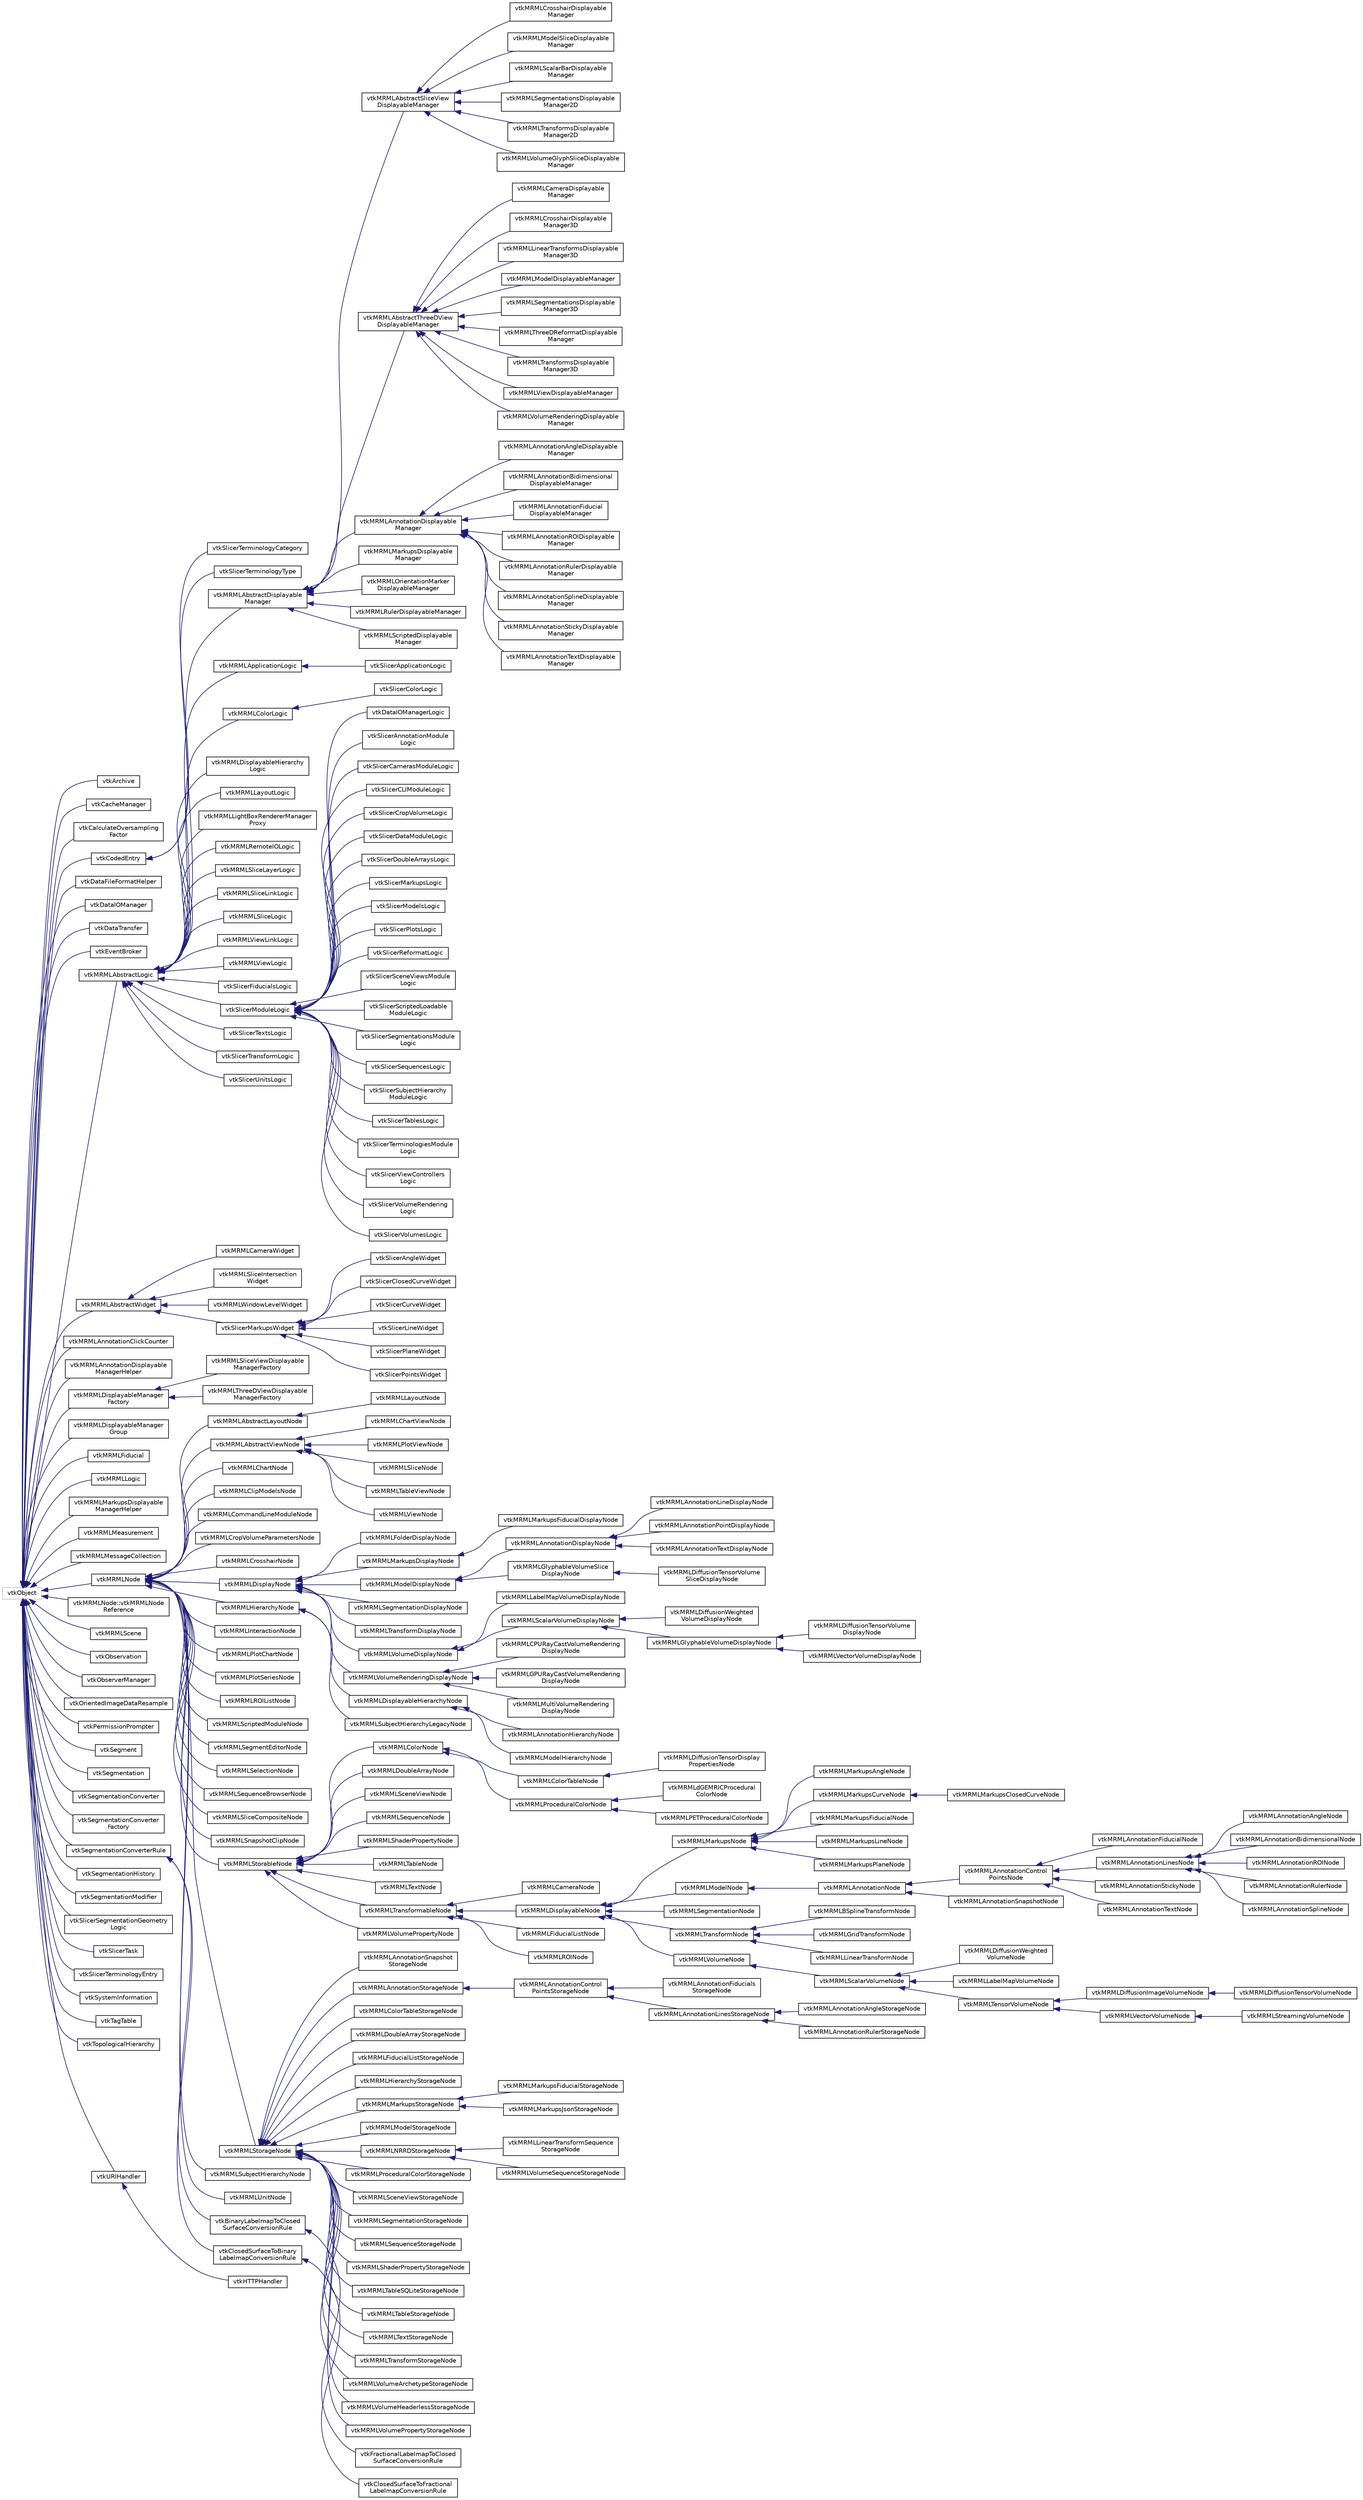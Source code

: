 digraph "Graphical Class Hierarchy"
{
  bgcolor="transparent";
  edge [fontname="Helvetica",fontsize="10",labelfontname="Helvetica",labelfontsize="10"];
  node [fontname="Helvetica",fontsize="10",shape=record];
  rankdir="LR";
  Node60 [label="vtkObject",height=0.2,width=0.4,color="grey75"];
  Node60 -> Node0 [dir="back",color="midnightblue",fontsize="10",style="solid",fontname="Helvetica"];
  Node0 [label="vtkArchive",height=0.2,width=0.4,color="black",URL="$classvtkArchive.html",tooltip="Simple class for manipulating archive files. "];
  Node60 -> Node62 [dir="back",color="midnightblue",fontsize="10",style="solid",fontname="Helvetica"];
  Node62 [label="vtkCacheManager",height=0.2,width=0.4,color="black",URL="$classvtkCacheManager.html"];
  Node60 -> Node63 [dir="back",color="midnightblue",fontsize="10",style="solid",fontname="Helvetica"];
  Node63 [label="vtkCalculateOversampling\lFactor",height=0.2,width=0.4,color="black",URL="$classvtkCalculateOversamplingFactor.html",tooltip="Calculate oversampling factor based on model properties using fuzzy logics. "];
  Node60 -> Node64 [dir="back",color="midnightblue",fontsize="10",style="solid",fontname="Helvetica"];
  Node64 [label="vtkCodedEntry",height=0.2,width=0.4,color="black",URL="$classvtkCodedEntry.html",tooltip="Simple class for storing standard coded entries (coding scheme, value, meaning triplets) ..."];
  Node64 -> Node65 [dir="back",color="midnightblue",fontsize="10",style="solid",fontname="Helvetica"];
  Node65 [label="vtkSlicerTerminologyCategory",height=0.2,width=0.4,color="black",URL="$classvtkSlicerTerminologyCategory.html",tooltip="Terminology property category object. "];
  Node64 -> Node66 [dir="back",color="midnightblue",fontsize="10",style="solid",fontname="Helvetica"];
  Node66 [label="vtkSlicerTerminologyType",height=0.2,width=0.4,color="black",URL="$classvtkSlicerTerminologyType.html",tooltip="Terminology property type object. "];
  Node60 -> Node67 [dir="back",color="midnightblue",fontsize="10",style="solid",fontname="Helvetica"];
  Node67 [label="vtkDataFileFormatHelper",height=0.2,width=0.4,color="black",URL="$classvtkDataFileFormatHelper.html"];
  Node60 -> Node68 [dir="back",color="midnightblue",fontsize="10",style="solid",fontname="Helvetica"];
  Node68 [label="vtkDataIOManager",height=0.2,width=0.4,color="black",URL="$classvtkDataIOManager.html"];
  Node60 -> Node69 [dir="back",color="midnightblue",fontsize="10",style="solid",fontname="Helvetica"];
  Node69 [label="vtkDataTransfer",height=0.2,width=0.4,color="black",URL="$classvtkDataTransfer.html"];
  Node60 -> Node70 [dir="back",color="midnightblue",fontsize="10",style="solid",fontname="Helvetica"];
  Node70 [label="vtkEventBroker",height=0.2,width=0.4,color="black",URL="$classvtkEventBroker.html",tooltip="Class that manages adding and deleting of observers with events. "];
  Node60 -> Node71 [dir="back",color="midnightblue",fontsize="10",style="solid",fontname="Helvetica"];
  Node71 [label="vtkMRMLAbstractLogic",height=0.2,width=0.4,color="black",URL="$classvtkMRMLAbstractLogic.html",tooltip="Superclass for MRML logic classes. "];
  Node71 -> Node72 [dir="back",color="midnightblue",fontsize="10",style="solid",fontname="Helvetica"];
  Node72 [label="vtkMRMLAbstractDisplayable\lManager",height=0.2,width=0.4,color="black",URL="$classvtkMRMLAbstractDisplayableManager.html",tooltip="Superclass for displayable manager classes. "];
  Node72 -> Node73 [dir="back",color="midnightblue",fontsize="10",style="solid",fontname="Helvetica"];
  Node73 [label="vtkMRMLAbstractSliceView\lDisplayableManager",height=0.2,width=0.4,color="black",URL="$classvtkMRMLAbstractSliceViewDisplayableManager.html",tooltip="Superclass for displayable manager classes. "];
  Node73 -> Node74 [dir="back",color="midnightblue",fontsize="10",style="solid",fontname="Helvetica"];
  Node74 [label="vtkMRMLCrosshairDisplayable\lManager",height=0.2,width=0.4,color="black",URL="$classvtkMRMLCrosshairDisplayableManager.html",tooltip="Displayable manager for the crosshair on slice (2D) views. "];
  Node73 -> Node75 [dir="back",color="midnightblue",fontsize="10",style="solid",fontname="Helvetica"];
  Node75 [label="vtkMRMLModelSliceDisplayable\lManager",height=0.2,width=0.4,color="black",URL="$classvtkMRMLModelSliceDisplayableManager.html",tooltip="Displayable manager for slice (2D) views. "];
  Node73 -> Node76 [dir="back",color="midnightblue",fontsize="10",style="solid",fontname="Helvetica"];
  Node76 [label="vtkMRMLScalarBarDisplayable\lManager",height=0.2,width=0.4,color="black",URL="$classvtkMRMLScalarBarDisplayableManager.html",tooltip="Displayable manager for the scalar bars and window/level adjustment. "];
  Node73 -> Node77 [dir="back",color="midnightblue",fontsize="10",style="solid",fontname="Helvetica"];
  Node77 [label="vtkMRMLSegmentationsDisplayable\lManager2D",height=0.2,width=0.4,color="black",URL="$classvtkMRMLSegmentationsDisplayableManager2D.html",tooltip="Displayable manager for showing segmentations in slice (2D) views. "];
  Node73 -> Node78 [dir="back",color="midnightblue",fontsize="10",style="solid",fontname="Helvetica"];
  Node78 [label="vtkMRMLTransformsDisplayable\lManager2D",height=0.2,width=0.4,color="black",URL="$classvtkMRMLTransformsDisplayableManager2D.html",tooltip="Displayable manager for showing transforms in slice (2D) views. "];
  Node73 -> Node79 [dir="back",color="midnightblue",fontsize="10",style="solid",fontname="Helvetica"];
  Node79 [label="vtkMRMLVolumeGlyphSliceDisplayable\lManager",height=0.2,width=0.4,color="black",URL="$classvtkMRMLVolumeGlyphSliceDisplayableManager.html",tooltip="Displayable manager for slice (2D) views. "];
  Node72 -> Node80 [dir="back",color="midnightblue",fontsize="10",style="solid",fontname="Helvetica"];
  Node80 [label="vtkMRMLAbstractThreeDView\lDisplayableManager",height=0.2,width=0.4,color="black",URL="$classvtkMRMLAbstractThreeDViewDisplayableManager.html",tooltip="Superclass for displayable manager classes. "];
  Node80 -> Node81 [dir="back",color="midnightblue",fontsize="10",style="solid",fontname="Helvetica"];
  Node81 [label="vtkMRMLCameraDisplayable\lManager",height=0.2,width=0.4,color="black",URL="$classvtkMRMLCameraDisplayableManager.html"];
  Node80 -> Node82 [dir="back",color="midnightblue",fontsize="10",style="solid",fontname="Helvetica"];
  Node82 [label="vtkMRMLCrosshairDisplayable\lManager3D",height=0.2,width=0.4,color="black",URL="$classvtkMRMLCrosshairDisplayableManager3D.html",tooltip="Displayable manager for the crosshair on 3D views. "];
  Node80 -> Node83 [dir="back",color="midnightblue",fontsize="10",style="solid",fontname="Helvetica"];
  Node83 [label="vtkMRMLLinearTransformsDisplayable\lManager3D",height=0.2,width=0.4,color="black",URL="$classvtkMRMLLinearTransformsDisplayableManager3D.html",tooltip="Display transforms in 3D views. "];
  Node80 -> Node84 [dir="back",color="midnightblue",fontsize="10",style="solid",fontname="Helvetica"];
  Node84 [label="vtkMRMLModelDisplayableManager",height=0.2,width=0.4,color="black",URL="$classvtkMRMLModelDisplayableManager.html",tooltip="Manage display nodes with polydata in 3D views. "];
  Node80 -> Node85 [dir="back",color="midnightblue",fontsize="10",style="solid",fontname="Helvetica"];
  Node85 [label="vtkMRMLSegmentationsDisplayable\lManager3D",height=0.2,width=0.4,color="black",URL="$classvtkMRMLSegmentationsDisplayableManager3D.html",tooltip="Display segmentations in 3D views. "];
  Node80 -> Node86 [dir="back",color="midnightblue",fontsize="10",style="solid",fontname="Helvetica"];
  Node86 [label="vtkMRMLThreeDReformatDisplayable\lManager",height=0.2,width=0.4,color="black",URL="$classvtkMRMLThreeDReformatDisplayableManager.html",tooltip="Displayable manager for ImplicitPlaneWidget2 in 3D views. "];
  Node80 -> Node87 [dir="back",color="midnightblue",fontsize="10",style="solid",fontname="Helvetica"];
  Node87 [label="vtkMRMLTransformsDisplayable\lManager3D",height=0.2,width=0.4,color="black",URL="$classvtkMRMLTransformsDisplayableManager3D.html",tooltip="Display transforms in 3D views. "];
  Node80 -> Node88 [dir="back",color="midnightblue",fontsize="10",style="solid",fontname="Helvetica"];
  Node88 [label="vtkMRMLViewDisplayableManager",height=0.2,width=0.4,color="black",URL="$classvtkMRMLViewDisplayableManager.html",tooltip="Displayable manager that configures a vtkRenderer from a vtkMRMLViewNode and its associated active vt..."];
  Node80 -> Node89 [dir="back",color="midnightblue",fontsize="10",style="solid",fontname="Helvetica"];
  Node89 [label="vtkMRMLVolumeRenderingDisplayable\lManager",height=0.2,width=0.4,color="black",URL="$classvtkMRMLVolumeRenderingDisplayableManager.html"];
  Node72 -> Node90 [dir="back",color="midnightblue",fontsize="10",style="solid",fontname="Helvetica"];
  Node90 [label="vtkMRMLAnnotationDisplayable\lManager",height=0.2,width=0.4,color="black",URL="$classvtkMRMLAnnotationDisplayableManager.html"];
  Node90 -> Node91 [dir="back",color="midnightblue",fontsize="10",style="solid",fontname="Helvetica"];
  Node91 [label="vtkMRMLAnnotationAngleDisplayable\lManager",height=0.2,width=0.4,color="black",URL="$classvtkMRMLAnnotationAngleDisplayableManager.html"];
  Node90 -> Node92 [dir="back",color="midnightblue",fontsize="10",style="solid",fontname="Helvetica"];
  Node92 [label="vtkMRMLAnnotationBidimensional\lDisplayableManager",height=0.2,width=0.4,color="black",URL="$classvtkMRMLAnnotationBidimensionalDisplayableManager.html"];
  Node90 -> Node93 [dir="back",color="midnightblue",fontsize="10",style="solid",fontname="Helvetica"];
  Node93 [label="vtkMRMLAnnotationFiducial\lDisplayableManager",height=0.2,width=0.4,color="black",URL="$classvtkMRMLAnnotationFiducialDisplayableManager.html"];
  Node90 -> Node94 [dir="back",color="midnightblue",fontsize="10",style="solid",fontname="Helvetica"];
  Node94 [label="vtkMRMLAnnotationROIDisplayable\lManager",height=0.2,width=0.4,color="black",URL="$classvtkMRMLAnnotationROIDisplayableManager.html"];
  Node90 -> Node95 [dir="back",color="midnightblue",fontsize="10",style="solid",fontname="Helvetica"];
  Node95 [label="vtkMRMLAnnotationRulerDisplayable\lManager",height=0.2,width=0.4,color="black",URL="$classvtkMRMLAnnotationRulerDisplayableManager.html"];
  Node90 -> Node96 [dir="back",color="midnightblue",fontsize="10",style="solid",fontname="Helvetica"];
  Node96 [label="vtkMRMLAnnotationSplineDisplayable\lManager",height=0.2,width=0.4,color="black",URL="$classvtkMRMLAnnotationSplineDisplayableManager.html"];
  Node90 -> Node97 [dir="back",color="midnightblue",fontsize="10",style="solid",fontname="Helvetica"];
  Node97 [label="vtkMRMLAnnotationStickyDisplayable\lManager",height=0.2,width=0.4,color="black",URL="$classvtkMRMLAnnotationStickyDisplayableManager.html"];
  Node90 -> Node98 [dir="back",color="midnightblue",fontsize="10",style="solid",fontname="Helvetica"];
  Node98 [label="vtkMRMLAnnotationTextDisplayable\lManager",height=0.2,width=0.4,color="black",URL="$classvtkMRMLAnnotationTextDisplayableManager.html"];
  Node72 -> Node99 [dir="back",color="midnightblue",fontsize="10",style="solid",fontname="Helvetica"];
  Node99 [label="vtkMRMLMarkupsDisplayable\lManager",height=0.2,width=0.4,color="black",URL="$classvtkMRMLMarkupsDisplayableManager.html"];
  Node72 -> Node100 [dir="back",color="midnightblue",fontsize="10",style="solid",fontname="Helvetica"];
  Node100 [label="vtkMRMLOrientationMarker\lDisplayableManager",height=0.2,width=0.4,color="black",URL="$classvtkMRMLOrientationMarkerDisplayableManager.html",tooltip="Displayable manager that displays orienatation marker in a slice or 3D view. "];
  Node72 -> Node101 [dir="back",color="midnightblue",fontsize="10",style="solid",fontname="Helvetica"];
  Node101 [label="vtkMRMLRulerDisplayableManager",height=0.2,width=0.4,color="black",URL="$classvtkMRMLRulerDisplayableManager.html",tooltip="Displayable manager that displays orienatation marker in a slice or 3D view. "];
  Node72 -> Node102 [dir="back",color="midnightblue",fontsize="10",style="solid",fontname="Helvetica"];
  Node102 [label="vtkMRMLScriptedDisplayable\lManager",height=0.2,width=0.4,color="black",URL="$classvtkMRMLScriptedDisplayableManager.html"];
  Node71 -> Node103 [dir="back",color="midnightblue",fontsize="10",style="solid",fontname="Helvetica"];
  Node103 [label="vtkMRMLApplicationLogic",height=0.2,width=0.4,color="black",URL="$classvtkMRMLApplicationLogic.html"];
  Node103 -> Node104 [dir="back",color="midnightblue",fontsize="10",style="solid",fontname="Helvetica"];
  Node104 [label="vtkSlicerApplicationLogic",height=0.2,width=0.4,color="black",URL="$classvtkSlicerApplicationLogic.html"];
  Node71 -> Node105 [dir="back",color="midnightblue",fontsize="10",style="solid",fontname="Helvetica"];
  Node105 [label="vtkMRMLColorLogic",height=0.2,width=0.4,color="black",URL="$classvtkMRMLColorLogic.html",tooltip="MRML logic class for color manipulation. "];
  Node105 -> Node106 [dir="back",color="midnightblue",fontsize="10",style="solid",fontname="Helvetica"];
  Node106 [label="vtkSlicerColorLogic",height=0.2,width=0.4,color="black",URL="$classvtkSlicerColorLogic.html"];
  Node71 -> Node107 [dir="back",color="midnightblue",fontsize="10",style="solid",fontname="Helvetica"];
  Node107 [label="vtkMRMLDisplayableHierarchy\lLogic",height=0.2,width=0.4,color="black",URL="$classvtkMRMLDisplayableHierarchyLogic.html",tooltip="Slicer logic class for hierarchy manipulation. "];
  Node71 -> Node108 [dir="back",color="midnightblue",fontsize="10",style="solid",fontname="Helvetica"];
  Node108 [label="vtkMRMLLayoutLogic",height=0.2,width=0.4,color="black",URL="$classvtkMRMLLayoutLogic.html",tooltip="MRML logic class for layout manipulation. "];
  Node71 -> Node109 [dir="back",color="midnightblue",fontsize="10",style="solid",fontname="Helvetica"];
  Node109 [label="vtkMRMLLightBoxRendererManager\lProxy",height=0.2,width=0.4,color="black",URL="$classvtkMRMLLightBoxRendererManagerProxy.html",tooltip="Proxy class to provide mechanisms for a displayable manager to communicate with 3rd party renderer ma..."];
  Node71 -> Node110 [dir="back",color="midnightblue",fontsize="10",style="solid",fontname="Helvetica"];
  Node110 [label="vtkMRMLRemoteIOLogic",height=0.2,width=0.4,color="black",URL="$classvtkMRMLRemoteIOLogic.html"];
  Node71 -> Node111 [dir="back",color="midnightblue",fontsize="10",style="solid",fontname="Helvetica"];
  Node111 [label="vtkMRMLSliceLayerLogic",height=0.2,width=0.4,color="black",URL="$classvtkMRMLSliceLayerLogic.html"];
  Node71 -> Node112 [dir="back",color="midnightblue",fontsize="10",style="solid",fontname="Helvetica"];
  Node112 [label="vtkMRMLSliceLinkLogic",height=0.2,width=0.4,color="black",URL="$classvtkMRMLSliceLinkLogic.html"];
  Node71 -> Node113 [dir="back",color="midnightblue",fontsize="10",style="solid",fontname="Helvetica"];
  Node113 [label="vtkMRMLSliceLogic",height=0.2,width=0.4,color="black",URL="$classvtkMRMLSliceLogic.html",tooltip="Slicer logic class for slice manipulation. "];
  Node71 -> Node114 [dir="back",color="midnightblue",fontsize="10",style="solid",fontname="Helvetica"];
  Node114 [label="vtkMRMLViewLinkLogic",height=0.2,width=0.4,color="black",URL="$classvtkMRMLViewLinkLogic.html"];
  Node71 -> Node115 [dir="back",color="midnightblue",fontsize="10",style="solid",fontname="Helvetica"];
  Node115 [label="vtkMRMLViewLogic",height=0.2,width=0.4,color="black",URL="$classvtkMRMLViewLogic.html",tooltip="Slicer logic class for view manipulation. "];
  Node71 -> Node116 [dir="back",color="midnightblue",fontsize="10",style="solid",fontname="Helvetica"];
  Node116 [label="vtkSlicerFiducialsLogic",height=0.2,width=0.4,color="black",URL="$classvtkSlicerFiducialsLogic.html"];
  Node71 -> Node117 [dir="back",color="midnightblue",fontsize="10",style="solid",fontname="Helvetica"];
  Node117 [label="vtkSlicerModuleLogic",height=0.2,width=0.4,color="black",URL="$classvtkSlicerModuleLogic.html"];
  Node117 -> Node118 [dir="back",color="midnightblue",fontsize="10",style="solid",fontname="Helvetica"];
  Node118 [label="vtkDataIOManagerLogic",height=0.2,width=0.4,color="black",URL="$classvtkDataIOManagerLogic.html"];
  Node117 -> Node119 [dir="back",color="midnightblue",fontsize="10",style="solid",fontname="Helvetica"];
  Node119 [label="vtkSlicerAnnotationModule\lLogic",height=0.2,width=0.4,color="black",URL="$classvtkSlicerAnnotationModuleLogic.html"];
  Node117 -> Node120 [dir="back",color="midnightblue",fontsize="10",style="solid",fontname="Helvetica"];
  Node120 [label="vtkSlicerCamerasModuleLogic",height=0.2,width=0.4,color="black",URL="$classvtkSlicerCamerasModuleLogic.html"];
  Node117 -> Node121 [dir="back",color="midnightblue",fontsize="10",style="solid",fontname="Helvetica"];
  Node121 [label="vtkSlicerCLIModuleLogic",height=0.2,width=0.4,color="black",URL="$classvtkSlicerCLIModuleLogic.html",tooltip="Logic for running CLI. "];
  Node117 -> Node122 [dir="back",color="midnightblue",fontsize="10",style="solid",fontname="Helvetica"];
  Node122 [label="vtkSlicerCropVolumeLogic",height=0.2,width=0.4,color="black",URL="$classvtkSlicerCropVolumeLogic.html",tooltip="Crop a volume to the specified region of interest. "];
  Node117 -> Node123 [dir="back",color="midnightblue",fontsize="10",style="solid",fontname="Helvetica"];
  Node123 [label="vtkSlicerDataModuleLogic",height=0.2,width=0.4,color="black",URL="$classvtkSlicerDataModuleLogic.html"];
  Node117 -> Node124 [dir="back",color="midnightblue",fontsize="10",style="solid",fontname="Helvetica"];
  Node124 [label="vtkSlicerDoubleArraysLogic",height=0.2,width=0.4,color="black",URL="$classvtkSlicerDoubleArraysLogic.html",tooltip="Slicer logic class for double array manipulation This class manages the logic associated with reading..."];
  Node117 -> Node125 [dir="back",color="midnightblue",fontsize="10",style="solid",fontname="Helvetica"];
  Node125 [label="vtkSlicerMarkupsLogic",height=0.2,width=0.4,color="black",URL="$classvtkSlicerMarkupsLogic.html"];
  Node117 -> Node126 [dir="back",color="midnightblue",fontsize="10",style="solid",fontname="Helvetica"];
  Node126 [label="vtkSlicerModelsLogic",height=0.2,width=0.4,color="black",URL="$classvtkSlicerModelsLogic.html"];
  Node117 -> Node127 [dir="back",color="midnightblue",fontsize="10",style="solid",fontname="Helvetica"];
  Node127 [label="vtkSlicerPlotsLogic",height=0.2,width=0.4,color="black",URL="$classvtkSlicerPlotsLogic.html",tooltip="Slicer logic class for double array manipulation This class manages the logic associated with reading..."];
  Node117 -> Node128 [dir="back",color="midnightblue",fontsize="10",style="solid",fontname="Helvetica"];
  Node128 [label="vtkSlicerReformatLogic",height=0.2,width=0.4,color="black",URL="$classvtkSlicerReformatLogic.html"];
  Node117 -> Node129 [dir="back",color="midnightblue",fontsize="10",style="solid",fontname="Helvetica"];
  Node129 [label="vtkSlicerSceneViewsModule\lLogic",height=0.2,width=0.4,color="black",URL="$classvtkSlicerSceneViewsModuleLogic.html"];
  Node117 -> Node130 [dir="back",color="midnightblue",fontsize="10",style="solid",fontname="Helvetica"];
  Node130 [label="vtkSlicerScriptedLoadable\lModuleLogic",height=0.2,width=0.4,color="black",URL="$classvtkSlicerScriptedLoadableModuleLogic.html"];
  Node117 -> Node131 [dir="back",color="midnightblue",fontsize="10",style="solid",fontname="Helvetica"];
  Node131 [label="vtkSlicerSegmentationsModule\lLogic",height=0.2,width=0.4,color="black",URL="$classvtkSlicerSegmentationsModuleLogic.html"];
  Node117 -> Node132 [dir="back",color="midnightblue",fontsize="10",style="solid",fontname="Helvetica"];
  Node132 [label="vtkSlicerSequencesLogic",height=0.2,width=0.4,color="black",URL="$classvtkSlicerSequencesLogic.html"];
  Node117 -> Node133 [dir="back",color="midnightblue",fontsize="10",style="solid",fontname="Helvetica"];
  Node133 [label="vtkSlicerSubjectHierarchy\lModuleLogic",height=0.2,width=0.4,color="black",URL="$classvtkSlicerSubjectHierarchyModuleLogic.html"];
  Node117 -> Node134 [dir="back",color="midnightblue",fontsize="10",style="solid",fontname="Helvetica"];
  Node134 [label="vtkSlicerTablesLogic",height=0.2,width=0.4,color="black",URL="$classvtkSlicerTablesLogic.html",tooltip="Slicer logic class for double array manipulation This class manages the logic associated with reading..."];
  Node117 -> Node135 [dir="back",color="midnightblue",fontsize="10",style="solid",fontname="Helvetica"];
  Node135 [label="vtkSlicerTerminologiesModule\lLogic",height=0.2,width=0.4,color="black",URL="$classvtkSlicerTerminologiesModuleLogic.html"];
  Node117 -> Node136 [dir="back",color="midnightblue",fontsize="10",style="solid",fontname="Helvetica"];
  Node136 [label="vtkSlicerViewControllers\lLogic",height=0.2,width=0.4,color="black",URL="$classvtkSlicerViewControllersLogic.html"];
  Node117 -> Node137 [dir="back",color="midnightblue",fontsize="10",style="solid",fontname="Helvetica"];
  Node137 [label="vtkSlicerVolumeRendering\lLogic",height=0.2,width=0.4,color="black",URL="$classvtkSlicerVolumeRenderingLogic.html"];
  Node117 -> Node138 [dir="back",color="midnightblue",fontsize="10",style="solid",fontname="Helvetica"];
  Node138 [label="vtkSlicerVolumesLogic",height=0.2,width=0.4,color="black",URL="$classvtkSlicerVolumesLogic.html"];
  Node71 -> Node139 [dir="back",color="midnightblue",fontsize="10",style="solid",fontname="Helvetica"];
  Node139 [label="vtkSlicerTextsLogic",height=0.2,width=0.4,color="black",URL="$classvtkSlicerTextsLogic.html"];
  Node71 -> Node140 [dir="back",color="midnightblue",fontsize="10",style="solid",fontname="Helvetica"];
  Node140 [label="vtkSlicerTransformLogic",height=0.2,width=0.4,color="black",URL="$classvtkSlicerTransformLogic.html"];
  Node71 -> Node141 [dir="back",color="midnightblue",fontsize="10",style="solid",fontname="Helvetica"];
  Node141 [label="vtkSlicerUnitsLogic",height=0.2,width=0.4,color="black",URL="$classvtkSlicerUnitsLogic.html",tooltip="Slicer logic for unit manipulation. "];
  Node60 -> Node142 [dir="back",color="midnightblue",fontsize="10",style="solid",fontname="Helvetica"];
  Node142 [label="vtkMRMLAbstractWidget",height=0.2,width=0.4,color="black",URL="$classvtkMRMLAbstractWidget.html",tooltip="Process interaction events to update state of MRML widget nodes. "];
  Node142 -> Node143 [dir="back",color="midnightblue",fontsize="10",style="solid",fontname="Helvetica"];
  Node143 [label="vtkMRMLCameraWidget",height=0.2,width=0.4,color="black",URL="$classvtkMRMLCameraWidget.html",tooltip="Process camera manipulation events. "];
  Node142 -> Node144 [dir="back",color="midnightblue",fontsize="10",style="solid",fontname="Helvetica"];
  Node144 [label="vtkMRMLSliceIntersection\lWidget",height=0.2,width=0.4,color="black",URL="$classvtkMRMLSliceIntersectionWidget.html",tooltip="Show slice intersection lines. "];
  Node142 -> Node145 [dir="back",color="midnightblue",fontsize="10",style="solid",fontname="Helvetica"];
  Node145 [label="vtkMRMLWindowLevelWidget",height=0.2,width=0.4,color="black",URL="$classvtkMRMLWindowLevelWidget.html",tooltip="Show slice intersection lines. "];
  Node142 -> Node146 [dir="back",color="midnightblue",fontsize="10",style="solid",fontname="Helvetica"];
  Node146 [label="vtkSlicerMarkupsWidget",height=0.2,width=0.4,color="black",URL="$classvtkSlicerMarkupsWidget.html",tooltip="Process interaction events to update state of markup widget nodes. "];
  Node146 -> Node147 [dir="back",color="midnightblue",fontsize="10",style="solid",fontname="Helvetica"];
  Node147 [label="vtkSlicerAngleWidget",height=0.2,width=0.4,color="black",URL="$classvtkSlicerAngleWidget.html",tooltip="create an angle with a set of 3 points "];
  Node146 -> Node148 [dir="back",color="midnightblue",fontsize="10",style="solid",fontname="Helvetica"];
  Node148 [label="vtkSlicerClosedCurveWidget",height=0.2,width=0.4,color="black",URL="$classvtkSlicerClosedCurveWidget.html",tooltip="create a curve with a set of N points "];
  Node146 -> Node149 [dir="back",color="midnightblue",fontsize="10",style="solid",fontname="Helvetica"];
  Node149 [label="vtkSlicerCurveWidget",height=0.2,width=0.4,color="black",URL="$classvtkSlicerCurveWidget.html",tooltip="create a curve with a set of N points "];
  Node146 -> Node150 [dir="back",color="midnightblue",fontsize="10",style="solid",fontname="Helvetica"];
  Node150 [label="vtkSlicerLineWidget",height=0.2,width=0.4,color="black",URL="$classvtkSlicerLineWidget.html",tooltip="create a line with a set of 2 points "];
  Node146 -> Node151 [dir="back",color="midnightblue",fontsize="10",style="solid",fontname="Helvetica"];
  Node151 [label="vtkSlicerPlaneWidget",height=0.2,width=0.4,color="black",URL="$classvtkSlicerPlaneWidget.html",tooltip="create a plane with a set of 3 points "];
  Node146 -> Node152 [dir="back",color="midnightblue",fontsize="10",style="solid",fontname="Helvetica"];
  Node152 [label="vtkSlicerPointsWidget",height=0.2,width=0.4,color="black",URL="$classvtkSlicerPointsWidget.html",tooltip="Widget to display a set of interactive points. "];
  Node60 -> Node153 [dir="back",color="midnightblue",fontsize="10",style="solid",fontname="Helvetica"];
  Node153 [label="vtkMRMLAnnotationClickCounter",height=0.2,width=0.4,color="black",URL="$classvtkMRMLAnnotationClickCounter.html"];
  Node60 -> Node154 [dir="back",color="midnightblue",fontsize="10",style="solid",fontname="Helvetica"];
  Node154 [label="vtkMRMLAnnotationDisplayable\lManagerHelper",height=0.2,width=0.4,color="black",URL="$classvtkMRMLAnnotationDisplayableManagerHelper.html"];
  Node60 -> Node155 [dir="back",color="midnightblue",fontsize="10",style="solid",fontname="Helvetica"];
  Node155 [label="vtkMRMLDisplayableManager\lFactory",height=0.2,width=0.4,color="black",URL="$classvtkMRMLDisplayableManagerFactory.html",tooltip="Factory where displayable manager classes are registered. "];
  Node155 -> Node156 [dir="back",color="midnightblue",fontsize="10",style="solid",fontname="Helvetica"];
  Node156 [label="vtkMRMLSliceViewDisplayable\lManagerFactory",height=0.2,width=0.4,color="black",URL="$classvtkMRMLSliceViewDisplayableManagerFactory.html",tooltip="Factory where displayable manager are registered. "];
  Node155 -> Node157 [dir="back",color="midnightblue",fontsize="10",style="solid",fontname="Helvetica"];
  Node157 [label="vtkMRMLThreeDViewDisplayable\lManagerFactory",height=0.2,width=0.4,color="black",URL="$classvtkMRMLThreeDViewDisplayableManagerFactory.html",tooltip="Factory where displayable manager classes are registered. "];
  Node60 -> Node158 [dir="back",color="midnightblue",fontsize="10",style="solid",fontname="Helvetica"];
  Node158 [label="vtkMRMLDisplayableManager\lGroup",height=0.2,width=0.4,color="black",URL="$classvtkMRMLDisplayableManagerGroup.html",tooltip="DisplayableManagerGroup is a collection of DisplayableManager. "];
  Node60 -> Node159 [dir="back",color="midnightblue",fontsize="10",style="solid",fontname="Helvetica"];
  Node159 [label="vtkMRMLFiducial",height=0.2,width=0.4,color="black",URL="$classvtkMRMLFiducial.html",tooltip="MRML object to represent a 3D point. "];
  Node60 -> Node160 [dir="back",color="midnightblue",fontsize="10",style="solid",fontname="Helvetica"];
  Node160 [label="vtkMRMLLogic",height=0.2,width=0.4,color="black",URL="$classvtkMRMLLogic.html",tooltip="Class that manages adding and deleting of observers with events. "];
  Node60 -> Node161 [dir="back",color="midnightblue",fontsize="10",style="solid",fontname="Helvetica"];
  Node161 [label="vtkMRMLMarkupsDisplayable\lManagerHelper",height=0.2,width=0.4,color="black",URL="$classvtkMRMLMarkupsDisplayableManagerHelper.html"];
  Node60 -> Node162 [dir="back",color="midnightblue",fontsize="10",style="solid",fontname="Helvetica"];
  Node162 [label="vtkMRMLMeasurement",height=0.2,width=0.4,color="black",URL="$classvtkMRMLMeasurement.html",tooltip="Class for storing well-defined measurement results, using coded entries. "];
  Node60 -> Node163 [dir="back",color="midnightblue",fontsize="10",style="solid",fontname="Helvetica"];
  Node163 [label="vtkMRMLMessageCollection",height=0.2,width=0.4,color="black",URL="$classvtkMRMLMessageCollection.html"];
  Node60 -> Node164 [dir="back",color="midnightblue",fontsize="10",style="solid",fontname="Helvetica"];
  Node164 [label="vtkMRMLNode",height=0.2,width=0.4,color="black",URL="$classvtkMRMLNode.html",tooltip="Abstract Superclass for all specific types of MRML nodes. "];
  Node164 -> Node165 [dir="back",color="midnightblue",fontsize="10",style="solid",fontname="Helvetica"];
  Node165 [label="vtkMRMLAbstractLayoutNode",height=0.2,width=0.4,color="black",URL="$classvtkMRMLAbstractLayoutNode.html",tooltip="Node that describes the view layout of the application. "];
  Node165 -> Node166 [dir="back",color="midnightblue",fontsize="10",style="solid",fontname="Helvetica"];
  Node166 [label="vtkMRMLLayoutNode",height=0.2,width=0.4,color="black",URL="$classvtkMRMLLayoutNode.html",tooltip="Node that describes the view layout of the application. "];
  Node164 -> Node167 [dir="back",color="midnightblue",fontsize="10",style="solid",fontname="Helvetica"];
  Node167 [label="vtkMRMLAbstractViewNode",height=0.2,width=0.4,color="black",URL="$classvtkMRMLAbstractViewNode.html",tooltip="Abstract MRML node to represent a view. The class holds the properties common to any view type (3D..."];
  Node167 -> Node168 [dir="back",color="midnightblue",fontsize="10",style="solid",fontname="Helvetica"];
  Node168 [label="vtkMRMLChartViewNode",height=0.2,width=0.4,color="black",URL="$classvtkMRMLChartViewNode.html",tooltip="MRML node to represent chart view parameters. "];
  Node167 -> Node169 [dir="back",color="midnightblue",fontsize="10",style="solid",fontname="Helvetica"];
  Node169 [label="vtkMRMLPlotViewNode",height=0.2,width=0.4,color="black",URL="$classvtkMRMLPlotViewNode.html",tooltip="MRML node to represent Plot view parameters. "];
  Node167 -> Node170 [dir="back",color="midnightblue",fontsize="10",style="solid",fontname="Helvetica"];
  Node170 [label="vtkMRMLSliceNode",height=0.2,width=0.4,color="black",URL="$classvtkMRMLSliceNode.html",tooltip="MRML node for storing a slice through RAS space. "];
  Node167 -> Node171 [dir="back",color="midnightblue",fontsize="10",style="solid",fontname="Helvetica"];
  Node171 [label="vtkMRMLTableViewNode",height=0.2,width=0.4,color="black",URL="$classvtkMRMLTableViewNode.html",tooltip="MRML node to represent table view parameters. "];
  Node167 -> Node172 [dir="back",color="midnightblue",fontsize="10",style="solid",fontname="Helvetica"];
  Node172 [label="vtkMRMLViewNode",height=0.2,width=0.4,color="black",URL="$classvtkMRMLViewNode.html",tooltip="MRML node to represent a 3D view. "];
  Node164 -> Node173 [dir="back",color="midnightblue",fontsize="10",style="solid",fontname="Helvetica"];
  Node173 [label="vtkMRMLChartNode",height=0.2,width=0.4,color="black",URL="$classvtkMRMLChartNode.html",tooltip="MRML node for referencing a collection of data to plot. "];
  Node164 -> Node174 [dir="back",color="midnightblue",fontsize="10",style="solid",fontname="Helvetica"];
  Node174 [label="vtkMRMLClipModelsNode",height=0.2,width=0.4,color="black",URL="$classvtkMRMLClipModelsNode.html",tooltip="MRML node to represent three clipping planes. "];
  Node164 -> Node175 [dir="back",color="midnightblue",fontsize="10",style="solid",fontname="Helvetica"];
  Node175 [label="vtkMRMLCommandLineModuleNode",height=0.2,width=0.4,color="black",URL="$classvtkMRMLCommandLineModuleNode.html",tooltip="MRML node for representing the parameters allowing to run a command line interface module (CLI)..."];
  Node164 -> Node176 [dir="back",color="midnightblue",fontsize="10",style="solid",fontname="Helvetica"];
  Node176 [label="vtkMRMLCropVolumeParametersNode",height=0.2,width=0.4,color="black",URL="$classvtkMRMLCropVolumeParametersNode.html"];
  Node164 -> Node177 [dir="back",color="midnightblue",fontsize="10",style="solid",fontname="Helvetica"];
  Node177 [label="vtkMRMLCrosshairNode",height=0.2,width=0.4,color="black",URL="$classvtkMRMLCrosshairNode.html",tooltip="MRML node for storing a crosshair through RAS space. "];
  Node164 -> Node178 [dir="back",color="midnightblue",fontsize="10",style="solid",fontname="Helvetica"];
  Node178 [label="vtkMRMLDisplayNode",height=0.2,width=0.4,color="black",URL="$classvtkMRMLDisplayNode.html",tooltip="Abstract class that contains graphical display properties for displayable nodes. "];
  Node178 -> Node179 [dir="back",color="midnightblue",fontsize="10",style="solid",fontname="Helvetica"];
  Node179 [label="vtkMRMLFolderDisplayNode",height=0.2,width=0.4,color="black",URL="$classvtkMRMLFolderDisplayNode.html",tooltip="MRML node to represent a display property for child nodes of a subject hierarchy folder. "];
  Node178 -> Node180 [dir="back",color="midnightblue",fontsize="10",style="solid",fontname="Helvetica"];
  Node180 [label="vtkMRMLMarkupsDisplayNode",height=0.2,width=0.4,color="black",URL="$classvtkMRMLMarkupsDisplayNode.html"];
  Node180 -> Node181 [dir="back",color="midnightblue",fontsize="10",style="solid",fontname="Helvetica"];
  Node181 [label="vtkMRMLMarkupsFiducialDisplayNode",height=0.2,width=0.4,color="black",URL="$classvtkMRMLMarkupsFiducialDisplayNode.html"];
  Node178 -> Node182 [dir="back",color="midnightblue",fontsize="10",style="solid",fontname="Helvetica"];
  Node182 [label="vtkMRMLModelDisplayNode",height=0.2,width=0.4,color="black",URL="$classvtkMRMLModelDisplayNode.html",tooltip="MRML node to represent a display property of 3D surface model. "];
  Node182 -> Node183 [dir="back",color="midnightblue",fontsize="10",style="solid",fontname="Helvetica"];
  Node183 [label="vtkMRMLAnnotationDisplayNode",height=0.2,width=0.4,color="black",URL="$classvtkMRMLAnnotationDisplayNode.html"];
  Node183 -> Node184 [dir="back",color="midnightblue",fontsize="10",style="solid",fontname="Helvetica"];
  Node184 [label="vtkMRMLAnnotationLineDisplayNode",height=0.2,width=0.4,color="black",URL="$classvtkMRMLAnnotationLineDisplayNode.html"];
  Node183 -> Node185 [dir="back",color="midnightblue",fontsize="10",style="solid",fontname="Helvetica"];
  Node185 [label="vtkMRMLAnnotationPointDisplayNode",height=0.2,width=0.4,color="black",URL="$classvtkMRMLAnnotationPointDisplayNode.html"];
  Node183 -> Node186 [dir="back",color="midnightblue",fontsize="10",style="solid",fontname="Helvetica"];
  Node186 [label="vtkMRMLAnnotationTextDisplayNode",height=0.2,width=0.4,color="black",URL="$classvtkMRMLAnnotationTextDisplayNode.html"];
  Node182 -> Node187 [dir="back",color="midnightblue",fontsize="10",style="solid",fontname="Helvetica"];
  Node187 [label="vtkMRMLGlyphableVolumeSlice\lDisplayNode",height=0.2,width=0.4,color="black",URL="$classvtkMRMLGlyphableVolumeSliceDisplayNode.html",tooltip="MRML node to represent display properties for tractography. "];
  Node187 -> Node188 [dir="back",color="midnightblue",fontsize="10",style="solid",fontname="Helvetica"];
  Node188 [label="vtkMRMLDiffusionTensorVolume\lSliceDisplayNode",height=0.2,width=0.4,color="black",URL="$classvtkMRMLDiffusionTensorVolumeSliceDisplayNode.html",tooltip="MRML node to represent display properties for tractography. "];
  Node178 -> Node189 [dir="back",color="midnightblue",fontsize="10",style="solid",fontname="Helvetica"];
  Node189 [label="vtkMRMLSegmentationDisplayNode",height=0.2,width=0.4,color="black",URL="$classvtkMRMLSegmentationDisplayNode.html",tooltip="MRML node for representing segmentation display attributes. "];
  Node178 -> Node190 [dir="back",color="midnightblue",fontsize="10",style="solid",fontname="Helvetica"];
  Node190 [label="vtkMRMLTransformDisplayNode",height=0.2,width=0.4,color="black",URL="$classvtkMRMLTransformDisplayNode.html",tooltip="MRML node to represent display properties for transforms visualization in the slice and 3D viewers..."];
  Node178 -> Node191 [dir="back",color="midnightblue",fontsize="10",style="solid",fontname="Helvetica"];
  Node191 [label="vtkMRMLVolumeDisplayNode",height=0.2,width=0.4,color="black",URL="$classvtkMRMLVolumeDisplayNode.html",tooltip="MRML node for representing a volume display attributes. "];
  Node191 -> Node192 [dir="back",color="midnightblue",fontsize="10",style="solid",fontname="Helvetica"];
  Node192 [label="vtkMRMLLabelMapVolumeDisplayNode",height=0.2,width=0.4,color="black",URL="$classvtkMRMLLabelMapVolumeDisplayNode.html",tooltip="MRML node for representing a volume display attributes. "];
  Node191 -> Node193 [dir="back",color="midnightblue",fontsize="10",style="solid",fontname="Helvetica"];
  Node193 [label="vtkMRMLScalarVolumeDisplayNode",height=0.2,width=0.4,color="black",URL="$classvtkMRMLScalarVolumeDisplayNode.html",tooltip="MRML node for representing a volume display attributes. "];
  Node193 -> Node194 [dir="back",color="midnightblue",fontsize="10",style="solid",fontname="Helvetica"];
  Node194 [label="vtkMRMLDiffusionWeighted\lVolumeDisplayNode",height=0.2,width=0.4,color="black",URL="$classvtkMRMLDiffusionWeightedVolumeDisplayNode.html",tooltip="MRML node for representing a volume (image stack). "];
  Node193 -> Node195 [dir="back",color="midnightblue",fontsize="10",style="solid",fontname="Helvetica"];
  Node195 [label="vtkMRMLGlyphableVolumeDisplayNode",height=0.2,width=0.4,color="black",URL="$classvtkMRMLGlyphableVolumeDisplayNode.html",tooltip="MRML node for representing a volume display attributes. "];
  Node195 -> Node196 [dir="back",color="midnightblue",fontsize="10",style="solid",fontname="Helvetica"];
  Node196 [label="vtkMRMLDiffusionTensorVolume\lDisplayNode",height=0.2,width=0.4,color="black",URL="$classvtkMRMLDiffusionTensorVolumeDisplayNode.html",tooltip="MRML node for representing a volume (image stack). "];
  Node195 -> Node197 [dir="back",color="midnightblue",fontsize="10",style="solid",fontname="Helvetica"];
  Node197 [label="vtkMRMLVectorVolumeDisplayNode",height=0.2,width=0.4,color="black",URL="$classvtkMRMLVectorVolumeDisplayNode.html",tooltip="MRML node for representing a volume (image stack). "];
  Node178 -> Node198 [dir="back",color="midnightblue",fontsize="10",style="solid",fontname="Helvetica"];
  Node198 [label="vtkMRMLVolumeRenderingDisplayNode",height=0.2,width=0.4,color="black",URL="$classvtkMRMLVolumeRenderingDisplayNode.html"];
  Node198 -> Node199 [dir="back",color="midnightblue",fontsize="10",style="solid",fontname="Helvetica"];
  Node199 [label="vtkMRMLCPURayCastVolumeRendering\lDisplayNode",height=0.2,width=0.4,color="black",URL="$classvtkMRMLCPURayCastVolumeRenderingDisplayNode.html"];
  Node198 -> Node200 [dir="back",color="midnightblue",fontsize="10",style="solid",fontname="Helvetica"];
  Node200 [label="vtkMRMLGPURayCastVolumeRendering\lDisplayNode",height=0.2,width=0.4,color="black",URL="$classvtkMRMLGPURayCastVolumeRenderingDisplayNode.html"];
  Node198 -> Node201 [dir="back",color="midnightblue",fontsize="10",style="solid",fontname="Helvetica"];
  Node201 [label="vtkMRMLMultiVolumeRendering\lDisplayNode",height=0.2,width=0.4,color="black",URL="$classvtkMRMLMultiVolumeRenderingDisplayNode.html"];
  Node164 -> Node202 [dir="back",color="midnightblue",fontsize="10",style="solid",fontname="Helvetica"];
  Node202 [label="vtkMRMLHierarchyNode",height=0.2,width=0.4,color="black",URL="$classvtkMRMLHierarchyNode.html",tooltip="Abstract class representing a hierarchy member. "];
  Node202 -> Node203 [dir="back",color="midnightblue",fontsize="10",style="solid",fontname="Helvetica"];
  Node203 [label="vtkMRMLDisplayableHierarchyNode",height=0.2,width=0.4,color="black",URL="$classvtkMRMLDisplayableHierarchyNode.html",tooltip="MRML node to represent a hierarchy of displayable nodes. "];
  Node203 -> Node204 [dir="back",color="midnightblue",fontsize="10",style="solid",fontname="Helvetica"];
  Node204 [label="vtkMRMLAnnotationHierarchyNode",height=0.2,width=0.4,color="black",URL="$classvtkMRMLAnnotationHierarchyNode.html"];
  Node203 -> Node205 [dir="back",color="midnightblue",fontsize="10",style="solid",fontname="Helvetica"];
  Node205 [label="vtkMRMLModelHierarchyNode",height=0.2,width=0.4,color="black",URL="$classvtkMRMLModelHierarchyNode.html",tooltip="MRML node to represent a hierarchyu of models. "];
  Node202 -> Node206 [dir="back",color="midnightblue",fontsize="10",style="solid",fontname="Helvetica"];
  Node206 [label="vtkMRMLSubjectHierarchyLegacyNode",height=0.2,width=0.4,color="black",URL="$classvtkMRMLSubjectHierarchyLegacyNode.html",tooltip="Legacy subject hierarchy node to allow loading older MRML scenes. "];
  Node164 -> Node207 [dir="back",color="midnightblue",fontsize="10",style="solid",fontname="Helvetica"];
  Node207 [label="vtkMRMLInteractionNode",height=0.2,width=0.4,color="black",URL="$classvtkMRMLInteractionNode.html"];
  Node164 -> Node208 [dir="back",color="midnightblue",fontsize="10",style="solid",fontname="Helvetica"];
  Node208 [label="vtkMRMLPlotChartNode",height=0.2,width=0.4,color="black",URL="$classvtkMRMLPlotChartNode.html",tooltip="MRML node for referencing a collection of data to plot. "];
  Node164 -> Node209 [dir="back",color="midnightblue",fontsize="10",style="solid",fontname="Helvetica"];
  Node209 [label="vtkMRMLPlotSeriesNode",height=0.2,width=0.4,color="black",URL="$classvtkMRMLPlotSeriesNode.html",tooltip="MRML node to represent a vtkPlot object. "];
  Node164 -> Node210 [dir="back",color="midnightblue",fontsize="10",style="solid",fontname="Helvetica"];
  Node210 [label="vtkMRMLROIListNode",height=0.2,width=0.4,color="black",URL="$classvtkMRMLROIListNode.html",tooltip="MRML list node to represent a list of ROINODE. "];
  Node164 -> Node211 [dir="back",color="midnightblue",fontsize="10",style="solid",fontname="Helvetica"];
  Node211 [label="vtkMRMLScriptedModuleNode",height=0.2,width=0.4,color="black",URL="$classvtkMRMLScriptedModuleNode.html"];
  Node164 -> Node212 [dir="back",color="midnightblue",fontsize="10",style="solid",fontname="Helvetica"];
  Node212 [label="vtkMRMLSegmentEditorNode",height=0.2,width=0.4,color="black",URL="$classvtkMRMLSegmentEditorNode.html",tooltip="Parameter set node for the segment editor widget. "];
  Node164 -> Node213 [dir="back",color="midnightblue",fontsize="10",style="solid",fontname="Helvetica"];
  Node213 [label="vtkMRMLSelectionNode",height=0.2,width=0.4,color="black",URL="$classvtkMRMLSelectionNode.html",tooltip="MRML node for storing information about the active nodes in the scene. "];
  Node164 -> Node214 [dir="back",color="midnightblue",fontsize="10",style="solid",fontname="Helvetica"];
  Node214 [label="vtkMRMLSequenceBrowserNode",height=0.2,width=0.4,color="black",URL="$classvtkMRMLSequenceBrowserNode.html"];
  Node164 -> Node215 [dir="back",color="midnightblue",fontsize="10",style="solid",fontname="Helvetica"];
  Node215 [label="vtkMRMLSliceCompositeNode",height=0.2,width=0.4,color="black",URL="$classvtkMRMLSliceCompositeNode.html",tooltip="MRML node for storing a slice through RAS space. "];
  Node164 -> Node216 [dir="back",color="midnightblue",fontsize="10",style="solid",fontname="Helvetica"];
  Node216 [label="vtkMRMLSnapshotClipNode",height=0.2,width=0.4,color="black",URL="$classvtkMRMLSnapshotClipNode.html",tooltip="Abstract class representing a hierarchy member. "];
  Node164 -> Node217 [dir="back",color="midnightblue",fontsize="10",style="solid",fontname="Helvetica"];
  Node217 [label="vtkMRMLStorableNode",height=0.2,width=0.4,color="black",URL="$classvtkMRMLStorableNode.html",tooltip="MRML node to represent a 3D surface model. "];
  Node217 -> Node218 [dir="back",color="midnightblue",fontsize="10",style="solid",fontname="Helvetica"];
  Node218 [label="vtkMRMLColorNode",height=0.2,width=0.4,color="black",URL="$classvtkMRMLColorNode.html",tooltip="Abstract MRML node to represent color information. "];
  Node218 -> Node219 [dir="back",color="midnightblue",fontsize="10",style="solid",fontname="Helvetica"];
  Node219 [label="vtkMRMLColorTableNode",height=0.2,width=0.4,color="black",URL="$classvtkMRMLColorTableNode.html",tooltip="MRML node to represent discrete color information. "];
  Node219 -> Node220 [dir="back",color="midnightblue",fontsize="10",style="solid",fontname="Helvetica"];
  Node220 [label="vtkMRMLDiffusionTensorDisplay\lPropertiesNode",height=0.2,width=0.4,color="black",URL="$classvtkMRMLDiffusionTensorDisplayPropertiesNode.html",tooltip="MRML node for display of a diffusion tensor. "];
  Node218 -> Node221 [dir="back",color="midnightblue",fontsize="10",style="solid",fontname="Helvetica"];
  Node221 [label="vtkMRMLProceduralColorNode",height=0.2,width=0.4,color="black",URL="$classvtkMRMLProceduralColorNode.html",tooltip="MRML node to represent procedurally defined color information. "];
  Node221 -> Node222 [dir="back",color="midnightblue",fontsize="10",style="solid",fontname="Helvetica"];
  Node222 [label="vtkMRMLdGEMRICProcedural\lColorNode",height=0.2,width=0.4,color="black",URL="$classvtkMRMLdGEMRICProceduralColorNode.html",tooltip="MRML node to represent procedurally defined color information. "];
  Node221 -> Node223 [dir="back",color="midnightblue",fontsize="10",style="solid",fontname="Helvetica"];
  Node223 [label="vtkMRMLPETProceduralColorNode",height=0.2,width=0.4,color="black",URL="$classvtkMRMLPETProceduralColorNode.html"];
  Node217 -> Node224 [dir="back",color="midnightblue",fontsize="10",style="solid",fontname="Helvetica"];
  Node224 [label="vtkMRMLDoubleArrayNode",height=0.2,width=0.4,color="black",URL="$classvtkMRMLDoubleArrayNode.html"];
  Node217 -> Node225 [dir="back",color="midnightblue",fontsize="10",style="solid",fontname="Helvetica"];
  Node225 [label="vtkMRMLSceneViewNode",height=0.2,width=0.4,color="black",URL="$classvtkMRMLSceneViewNode.html"];
  Node217 -> Node226 [dir="back",color="midnightblue",fontsize="10",style="solid",fontname="Helvetica"];
  Node226 [label="vtkMRMLSequenceNode",height=0.2,width=0.4,color="black",URL="$classvtkMRMLSequenceNode.html",tooltip="MRML node for representing a sequence of MRML nodes. "];
  Node217 -> Node227 [dir="back",color="midnightblue",fontsize="10",style="solid",fontname="Helvetica"];
  Node227 [label="vtkMRMLShaderPropertyNode",height=0.2,width=0.4,color="black",URL="$classvtkMRMLShaderPropertyNode.html",tooltip="vtkMRMLShaderPropertyNode volume shader custom code and custom uniform variables defined by users or ..."];
  Node217 -> Node228 [dir="back",color="midnightblue",fontsize="10",style="solid",fontname="Helvetica"];
  Node228 [label="vtkMRMLTableNode",height=0.2,width=0.4,color="black",URL="$classvtkMRMLTableNode.html",tooltip="MRML node to represent a table object. "];
  Node217 -> Node229 [dir="back",color="midnightblue",fontsize="10",style="solid",fontname="Helvetica"];
  Node229 [label="vtkMRMLTextNode",height=0.2,width=0.4,color="black",URL="$classvtkMRMLTextNode.html"];
  Node217 -> Node230 [dir="back",color="midnightblue",fontsize="10",style="solid",fontname="Helvetica"];
  Node230 [label="vtkMRMLTransformableNode",height=0.2,width=0.4,color="black",URL="$classvtkMRMLTransformableNode.html",tooltip="MRML node for representing a node with a transform. "];
  Node230 -> Node231 [dir="back",color="midnightblue",fontsize="10",style="solid",fontname="Helvetica"];
  Node231 [label="vtkMRMLCameraNode",height=0.2,width=0.4,color="black",URL="$classvtkMRMLCameraNode.html",tooltip="MRML node to represent camera node. "];
  Node230 -> Node232 [dir="back",color="midnightblue",fontsize="10",style="solid",fontname="Helvetica"];
  Node232 [label="vtkMRMLDisplayableNode",height=0.2,width=0.4,color="black",URL="$classvtkMRMLDisplayableNode.html"];
  Node232 -> Node233 [dir="back",color="midnightblue",fontsize="10",style="solid",fontname="Helvetica"];
  Node233 [label="vtkMRMLMarkupsNode",height=0.2,width=0.4,color="black",URL="$classvtkMRMLMarkupsNode.html"];
  Node233 -> Node234 [dir="back",color="midnightblue",fontsize="10",style="solid",fontname="Helvetica"];
  Node234 [label="vtkMRMLMarkupsAngleNode",height=0.2,width=0.4,color="black",URL="$classvtkMRMLMarkupsAngleNode.html",tooltip="MRML node to represent an angle markup Angle Markups nodes contain three control points. Visualization parameters are set in the vtkMRMLMarkupsDisplayNode class. "];
  Node233 -> Node235 [dir="back",color="midnightblue",fontsize="10",style="solid",fontname="Helvetica"];
  Node235 [label="vtkMRMLMarkupsCurveNode",height=0.2,width=0.4,color="black",URL="$classvtkMRMLMarkupsCurveNode.html",tooltip="MRML node to represent a curve markup Curve Markups nodes contain N control points. Visualization parameters are set in the vtkMRMLMarkupsDisplayNode class. "];
  Node235 -> Node236 [dir="back",color="midnightblue",fontsize="10",style="solid",fontname="Helvetica"];
  Node236 [label="vtkMRMLMarkupsClosedCurveNode",height=0.2,width=0.4,color="black",URL="$classvtkMRMLMarkupsClosedCurveNode.html",tooltip="MRML node to represent a closed curve markup Closed Curve Markups nodes contain N control points..."];
  Node233 -> Node237 [dir="back",color="midnightblue",fontsize="10",style="solid",fontname="Helvetica"];
  Node237 [label="vtkMRMLMarkupsFiducialNode",height=0.2,width=0.4,color="black",URL="$classvtkMRMLMarkupsFiducialNode.html",tooltip="MRML node to represent a fiducial markup Fiducial Markups nodes contain a list of control points..."];
  Node233 -> Node238 [dir="back",color="midnightblue",fontsize="10",style="solid",fontname="Helvetica"];
  Node238 [label="vtkMRMLMarkupsLineNode",height=0.2,width=0.4,color="black",URL="$classvtkMRMLMarkupsLineNode.html",tooltip="MRML node to represent a line markup Line Markups nodes contain two control points. Visualization parameters are set in the vtkMRMLMarkupsDisplayNode class. "];
  Node233 -> Node239 [dir="back",color="midnightblue",fontsize="10",style="solid",fontname="Helvetica"];
  Node239 [label="vtkMRMLMarkupsPlaneNode",height=0.2,width=0.4,color="black",URL="$classvtkMRMLMarkupsPlaneNode.html",tooltip="MRML node to represent a plane markup Plane Markups nodes contain three control points. Visualization parameters are set in the vtkMRMLMarkupsDisplayNode class. "];
  Node232 -> Node240 [dir="back",color="midnightblue",fontsize="10",style="solid",fontname="Helvetica"];
  Node240 [label="vtkMRMLModelNode",height=0.2,width=0.4,color="black",URL="$classvtkMRMLModelNode.html",tooltip="MRML node to represent a 3D surface model. "];
  Node240 -> Node241 [dir="back",color="midnightblue",fontsize="10",style="solid",fontname="Helvetica"];
  Node241 [label="vtkMRMLAnnotationNode",height=0.2,width=0.4,color="black",URL="$classvtkMRMLAnnotationNode.html"];
  Node241 -> Node242 [dir="back",color="midnightblue",fontsize="10",style="solid",fontname="Helvetica"];
  Node242 [label="vtkMRMLAnnotationControl\lPointsNode",height=0.2,width=0.4,color="black",URL="$classvtkMRMLAnnotationControlPointsNode.html"];
  Node242 -> Node243 [dir="back",color="midnightblue",fontsize="10",style="solid",fontname="Helvetica"];
  Node243 [label="vtkMRMLAnnotationFiducialNode",height=0.2,width=0.4,color="black",URL="$classvtkMRMLAnnotationFiducialNode.html",tooltip="MRML node to represent a fiducial in the Annotations module - deprecated. "];
  Node242 -> Node244 [dir="back",color="midnightblue",fontsize="10",style="solid",fontname="Helvetica"];
  Node244 [label="vtkMRMLAnnotationLinesNode",height=0.2,width=0.4,color="black",URL="$classvtkMRMLAnnotationLinesNode.html"];
  Node244 -> Node245 [dir="back",color="midnightblue",fontsize="10",style="solid",fontname="Helvetica"];
  Node245 [label="vtkMRMLAnnotationAngleNode",height=0.2,width=0.4,color="black",URL="$classvtkMRMLAnnotationAngleNode.html"];
  Node244 -> Node246 [dir="back",color="midnightblue",fontsize="10",style="solid",fontname="Helvetica"];
  Node246 [label="vtkMRMLAnnotationBidimensionalNode",height=0.2,width=0.4,color="black",URL="$classvtkMRMLAnnotationBidimensionalNode.html"];
  Node244 -> Node247 [dir="back",color="midnightblue",fontsize="10",style="solid",fontname="Helvetica"];
  Node247 [label="vtkMRMLAnnotationROINode",height=0.2,width=0.4,color="black",URL="$classvtkMRMLAnnotationROINode.html"];
  Node244 -> Node248 [dir="back",color="midnightblue",fontsize="10",style="solid",fontname="Helvetica"];
  Node248 [label="vtkMRMLAnnotationRulerNode",height=0.2,width=0.4,color="black",URL="$classvtkMRMLAnnotationRulerNode.html"];
  Node244 -> Node249 [dir="back",color="midnightblue",fontsize="10",style="solid",fontname="Helvetica"];
  Node249 [label="vtkMRMLAnnotationSplineNode",height=0.2,width=0.4,color="black",URL="$classvtkMRMLAnnotationSplineNode.html"];
  Node242 -> Node250 [dir="back",color="midnightblue",fontsize="10",style="solid",fontname="Helvetica"];
  Node250 [label="vtkMRMLAnnotationStickyNode",height=0.2,width=0.4,color="black",URL="$classvtkMRMLAnnotationStickyNode.html"];
  Node242 -> Node251 [dir="back",color="midnightblue",fontsize="10",style="solid",fontname="Helvetica"];
  Node251 [label="vtkMRMLAnnotationTextNode",height=0.2,width=0.4,color="black",URL="$classvtkMRMLAnnotationTextNode.html"];
  Node241 -> Node252 [dir="back",color="midnightblue",fontsize="10",style="solid",fontname="Helvetica"];
  Node252 [label="vtkMRMLAnnotationSnapshotNode",height=0.2,width=0.4,color="black",URL="$classvtkMRMLAnnotationSnapshotNode.html"];
  Node232 -> Node253 [dir="back",color="midnightblue",fontsize="10",style="solid",fontname="Helvetica"];
  Node253 [label="vtkMRMLSegmentationNode",height=0.2,width=0.4,color="black",URL="$classvtkMRMLSegmentationNode.html",tooltip="MRML node containing segmentationsSegmentation node stores a set of segments (also known as contours ..."];
  Node232 -> Node254 [dir="back",color="midnightblue",fontsize="10",style="solid",fontname="Helvetica"];
  Node254 [label="vtkMRMLTransformNode",height=0.2,width=0.4,color="black",URL="$classvtkMRMLTransformNode.html",tooltip="MRML node for representing a transformation between this node space and a parent node space..."];
  Node254 -> Node255 [dir="back",color="midnightblue",fontsize="10",style="solid",fontname="Helvetica"];
  Node255 [label="vtkMRMLBSplineTransformNode",height=0.2,width=0.4,color="black",URL="$classvtkMRMLBSplineTransformNode.html",tooltip="MRML node for representing a nonlinear transformation to the parent node using a bspline transform..."];
  Node254 -> Node256 [dir="back",color="midnightblue",fontsize="10",style="solid",fontname="Helvetica"];
  Node256 [label="vtkMRMLGridTransformNode",height=0.2,width=0.4,color="black",URL="$classvtkMRMLGridTransformNode.html",tooltip="MRML node for representing a nonlinear transformation to the parent node using a grid transform..."];
  Node254 -> Node257 [dir="back",color="midnightblue",fontsize="10",style="solid",fontname="Helvetica"];
  Node257 [label="vtkMRMLLinearTransformNode",height=0.2,width=0.4,color="black",URL="$classvtkMRMLLinearTransformNode.html",tooltip="MRML node for representing a linear transformation. "];
  Node232 -> Node258 [dir="back",color="midnightblue",fontsize="10",style="solid",fontname="Helvetica"];
  Node258 [label="vtkMRMLVolumeNode",height=0.2,width=0.4,color="black",URL="$classvtkMRMLVolumeNode.html",tooltip="MRML node for representing a volume (image stack). "];
  Node258 -> Node259 [dir="back",color="midnightblue",fontsize="10",style="solid",fontname="Helvetica"];
  Node259 [label="vtkMRMLScalarVolumeNode",height=0.2,width=0.4,color="black",URL="$classvtkMRMLScalarVolumeNode.html",tooltip="MRML node for representing a volume (image stack). "];
  Node259 -> Node260 [dir="back",color="midnightblue",fontsize="10",style="solid",fontname="Helvetica"];
  Node260 [label="vtkMRMLDiffusionWeighted\lVolumeNode",height=0.2,width=0.4,color="black",URL="$classvtkMRMLDiffusionWeightedVolumeNode.html",tooltip="MRML node for representing diffusion weighted MRI volume. "];
  Node259 -> Node261 [dir="back",color="midnightblue",fontsize="10",style="solid",fontname="Helvetica"];
  Node261 [label="vtkMRMLLabelMapVolumeNode",height=0.2,width=0.4,color="black",URL="$classvtkMRMLLabelMapVolumeNode.html",tooltip="MRML node for representing a label map volume. "];
  Node259 -> Node262 [dir="back",color="midnightblue",fontsize="10",style="solid",fontname="Helvetica"];
  Node262 [label="vtkMRMLTensorVolumeNode",height=0.2,width=0.4,color="black",URL="$classvtkMRMLTensorVolumeNode.html",tooltip="MRML node for representing diffusion weighted MRI volume. "];
  Node262 -> Node263 [dir="back",color="midnightblue",fontsize="10",style="solid",fontname="Helvetica"];
  Node263 [label="vtkMRMLDiffusionImageVolumeNode",height=0.2,width=0.4,color="black",URL="$classvtkMRMLDiffusionImageVolumeNode.html",tooltip="MRML node for representing diffusion weighted MRI volume. "];
  Node263 -> Node264 [dir="back",color="midnightblue",fontsize="10",style="solid",fontname="Helvetica"];
  Node264 [label="vtkMRMLDiffusionTensorVolumeNode",height=0.2,width=0.4,color="black",URL="$classvtkMRMLDiffusionTensorVolumeNode.html",tooltip="MRML node for representing diffusion weighted MRI volume. "];
  Node262 -> Node265 [dir="back",color="midnightblue",fontsize="10",style="solid",fontname="Helvetica"];
  Node265 [label="vtkMRMLVectorVolumeNode",height=0.2,width=0.4,color="black",URL="$classvtkMRMLVectorVolumeNode.html",tooltip="MRML node for representing a vector volume (image stack). "];
  Node265 -> Node266 [dir="back",color="midnightblue",fontsize="10",style="solid",fontname="Helvetica"];
  Node266 [label="vtkMRMLStreamingVolumeNode",height=0.2,width=0.4,color="black",URL="$classvtkMRMLStreamingVolumeNode.html",tooltip="MRML node for representing a single compressed video frame that can be decoded to an image representa..."];
  Node230 -> Node267 [dir="back",color="midnightblue",fontsize="10",style="solid",fontname="Helvetica"];
  Node267 [label="vtkMRMLFiducialListNode",height=0.2,width=0.4,color="black",URL="$classvtkMRMLFiducialListNode.html",tooltip="MRML node to represent a list of points in 3D. "];
  Node230 -> Node268 [dir="back",color="midnightblue",fontsize="10",style="solid",fontname="Helvetica"];
  Node268 [label="vtkMRMLROINode",height=0.2,width=0.4,color="black",URL="$classvtkMRMLROINode.html",tooltip="MRML node to represent a 3D ROI. "];
  Node217 -> Node269 [dir="back",color="midnightblue",fontsize="10",style="solid",fontname="Helvetica"];
  Node269 [label="vtkMRMLVolumePropertyNode",height=0.2,width=0.4,color="black",URL="$classvtkMRMLVolumePropertyNode.html",tooltip="vtkMRMLVolumePropertyNode contains the transfer functions (scalar opacity, color and gradient opacity..."];
  Node164 -> Node270 [dir="back",color="midnightblue",fontsize="10",style="solid",fontname="Helvetica"];
  Node270 [label="vtkMRMLStorageNode",height=0.2,width=0.4,color="black",URL="$classvtkMRMLStorageNode.html",tooltip="A superclass for other storage nodes. "];
  Node270 -> Node271 [dir="back",color="midnightblue",fontsize="10",style="solid",fontname="Helvetica"];
  Node271 [label="vtkMRMLAnnotationSnapshot\lStorageNode",height=0.2,width=0.4,color="black",URL="$classvtkMRMLAnnotationSnapshotStorageNode.html"];
  Node270 -> Node272 [dir="back",color="midnightblue",fontsize="10",style="solid",fontname="Helvetica"];
  Node272 [label="vtkMRMLAnnotationStorageNode",height=0.2,width=0.4,color="black",URL="$classvtkMRMLAnnotationStorageNode.html"];
  Node272 -> Node273 [dir="back",color="midnightblue",fontsize="10",style="solid",fontname="Helvetica"];
  Node273 [label="vtkMRMLAnnotationControl\lPointsStorageNode",height=0.2,width=0.4,color="black",URL="$classvtkMRMLAnnotationControlPointsStorageNode.html"];
  Node273 -> Node274 [dir="back",color="midnightblue",fontsize="10",style="solid",fontname="Helvetica"];
  Node274 [label="vtkMRMLAnnotationFiducials\lStorageNode",height=0.2,width=0.4,color="black",URL="$classvtkMRMLAnnotationFiducialsStorageNode.html"];
  Node273 -> Node275 [dir="back",color="midnightblue",fontsize="10",style="solid",fontname="Helvetica"];
  Node275 [label="vtkMRMLAnnotationLinesStorageNode",height=0.2,width=0.4,color="black",URL="$classvtkMRMLAnnotationLinesStorageNode.html"];
  Node275 -> Node276 [dir="back",color="midnightblue",fontsize="10",style="solid",fontname="Helvetica"];
  Node276 [label="vtkMRMLAnnotationAngleStorageNode",height=0.2,width=0.4,color="black",URL="$classvtkMRMLAnnotationAngleStorageNode.html"];
  Node275 -> Node277 [dir="back",color="midnightblue",fontsize="10",style="solid",fontname="Helvetica"];
  Node277 [label="vtkMRMLAnnotationRulerStorageNode",height=0.2,width=0.4,color="black",URL="$classvtkMRMLAnnotationRulerStorageNode.html"];
  Node270 -> Node278 [dir="back",color="midnightblue",fontsize="10",style="solid",fontname="Helvetica"];
  Node278 [label="vtkMRMLColorTableStorageNode",height=0.2,width=0.4,color="black",URL="$classvtkMRMLColorTableStorageNode.html",tooltip="MRML node for representing a volume storage. "];
  Node270 -> Node279 [dir="back",color="midnightblue",fontsize="10",style="solid",fontname="Helvetica"];
  Node279 [label="vtkMRMLDoubleArrayStorageNode",height=0.2,width=0.4,color="black",URL="$classvtkMRMLDoubleArrayStorageNode.html",tooltip="MRML node for representing a volume storage. "];
  Node270 -> Node280 [dir="back",color="midnightblue",fontsize="10",style="solid",fontname="Helvetica"];
  Node280 [label="vtkMRMLFiducialListStorageNode",height=0.2,width=0.4,color="black",URL="$classvtkMRMLFiducialListStorageNode.html",tooltip="MRML node for handling fiducial list storage. "];
  Node270 -> Node281 [dir="back",color="midnightblue",fontsize="10",style="solid",fontname="Helvetica"];
  Node281 [label="vtkMRMLHierarchyStorageNode",height=0.2,width=0.4,color="black",URL="$classvtkMRMLHierarchyStorageNode.html",tooltip="MRML node for representing a no-op hierarchy storage. "];
  Node270 -> Node282 [dir="back",color="midnightblue",fontsize="10",style="solid",fontname="Helvetica"];
  Node282 [label="vtkMRMLMarkupsStorageNode",height=0.2,width=0.4,color="black",URL="$classvtkMRMLMarkupsStorageNode.html"];
  Node282 -> Node283 [dir="back",color="midnightblue",fontsize="10",style="solid",fontname="Helvetica"];
  Node283 [label="vtkMRMLMarkupsFiducialStorageNode",height=0.2,width=0.4,color="black",URL="$classvtkMRMLMarkupsFiducialStorageNode.html"];
  Node282 -> Node284 [dir="back",color="midnightblue",fontsize="10",style="solid",fontname="Helvetica"];
  Node284 [label="vtkMRMLMarkupsJsonStorageNode",height=0.2,width=0.4,color="black",URL="$classvtkMRMLMarkupsJsonStorageNode.html"];
  Node270 -> Node285 [dir="back",color="midnightblue",fontsize="10",style="solid",fontname="Helvetica"];
  Node285 [label="vtkMRMLModelStorageNode",height=0.2,width=0.4,color="black",URL="$classvtkMRMLModelStorageNode.html",tooltip="MRML node for model storage on disk. "];
  Node270 -> Node286 [dir="back",color="midnightblue",fontsize="10",style="solid",fontname="Helvetica"];
  Node286 [label="vtkMRMLNRRDStorageNode",height=0.2,width=0.4,color="black",URL="$classvtkMRMLNRRDStorageNode.html",tooltip="MRML node for representing a volume storage. "];
  Node286 -> Node287 [dir="back",color="midnightblue",fontsize="10",style="solid",fontname="Helvetica"];
  Node287 [label="vtkMRMLLinearTransformSequence\lStorageNode",height=0.2,width=0.4,color="black",URL="$classvtkMRMLLinearTransformSequenceStorageNode.html"];
  Node286 -> Node288 [dir="back",color="midnightblue",fontsize="10",style="solid",fontname="Helvetica"];
  Node288 [label="vtkMRMLVolumeSequenceStorageNode",height=0.2,width=0.4,color="black",URL="$classvtkMRMLVolumeSequenceStorageNode.html"];
  Node270 -> Node289 [dir="back",color="midnightblue",fontsize="10",style="solid",fontname="Helvetica"];
  Node289 [label="vtkMRMLProceduralColorStorageNode",height=0.2,width=0.4,color="black",URL="$classvtkMRMLProceduralColorStorageNode.html",tooltip="MRML node for procedural color node storage. "];
  Node270 -> Node290 [dir="back",color="midnightblue",fontsize="10",style="solid",fontname="Helvetica"];
  Node290 [label="vtkMRMLSceneViewStorageNode",height=0.2,width=0.4,color="black",URL="$classvtkMRMLSceneViewStorageNode.html",tooltip="MRML node for model storage on disk. "];
  Node270 -> Node291 [dir="back",color="midnightblue",fontsize="10",style="solid",fontname="Helvetica"];
  Node291 [label="vtkMRMLSegmentationStorageNode",height=0.2,width=0.4,color="black",URL="$classvtkMRMLSegmentationStorageNode.html",tooltip="MRML node for segmentation storage on disk. "];
  Node270 -> Node292 [dir="back",color="midnightblue",fontsize="10",style="solid",fontname="Helvetica"];
  Node292 [label="vtkMRMLSequenceStorageNode",height=0.2,width=0.4,color="black",URL="$classvtkMRMLSequenceStorageNode.html",tooltip="MRML node for storing a sequence node on disk. "];
  Node270 -> Node293 [dir="back",color="midnightblue",fontsize="10",style="solid",fontname="Helvetica"];
  Node293 [label="vtkMRMLShaderPropertyStorageNode",height=0.2,width=0.4,color="black",URL="$classvtkMRMLShaderPropertyStorageNode.html"];
  Node270 -> Node294 [dir="back",color="midnightblue",fontsize="10",style="solid",fontname="Helvetica"];
  Node294 [label="vtkMRMLTableSQLiteStorageNode",height=0.2,width=0.4,color="black",URL="$classvtkMRMLTableSQLiteStorageNode.html"];
  Node270 -> Node295 [dir="back",color="midnightblue",fontsize="10",style="solid",fontname="Helvetica"];
  Node295 [label="vtkMRMLTableStorageNode",height=0.2,width=0.4,color="black",URL="$classvtkMRMLTableStorageNode.html",tooltip="MRML node for handling Table node storage. "];
  Node270 -> Node296 [dir="back",color="midnightblue",fontsize="10",style="solid",fontname="Helvetica"];
  Node296 [label="vtkMRMLTextStorageNode",height=0.2,width=0.4,color="black",URL="$classvtkMRMLTextStorageNode.html"];
  Node270 -> Node297 [dir="back",color="midnightblue",fontsize="10",style="solid",fontname="Helvetica"];
  Node297 [label="vtkMRMLTransformStorageNode",height=0.2,width=0.4,color="black",URL="$classvtkMRMLTransformStorageNode.html",tooltip="MRML node for transform storage on disk. "];
  Node270 -> Node298 [dir="back",color="midnightblue",fontsize="10",style="solid",fontname="Helvetica"];
  Node298 [label="vtkMRMLVolumeArchetypeStorageNode",height=0.2,width=0.4,color="black",URL="$classvtkMRMLVolumeArchetypeStorageNode.html",tooltip="MRML node for representing a volume storage. "];
  Node270 -> Node299 [dir="back",color="midnightblue",fontsize="10",style="solid",fontname="Helvetica"];
  Node299 [label="vtkMRMLVolumeHeaderlessStorageNode",height=0.2,width=0.4,color="black",URL="$classvtkMRMLVolumeHeaderlessStorageNode.html",tooltip="MRML node for representing a volume storage. "];
  Node270 -> Node300 [dir="back",color="midnightblue",fontsize="10",style="solid",fontname="Helvetica"];
  Node300 [label="vtkMRMLVolumePropertyStorageNode",height=0.2,width=0.4,color="black",URL="$classvtkMRMLVolumePropertyStorageNode.html"];
  Node164 -> Node301 [dir="back",color="midnightblue",fontsize="10",style="solid",fontname="Helvetica"];
  Node301 [label="vtkMRMLSubjectHierarchyNode",height=0.2,width=0.4,color="black",URL="$classvtkMRMLSubjectHierarchyNode.html",tooltip="MRML node to represent a complete subject hierarchy tree. "];
  Node164 -> Node302 [dir="back",color="midnightblue",fontsize="10",style="solid",fontname="Helvetica"];
  Node302 [label="vtkMRMLUnitNode",height=0.2,width=0.4,color="black",URL="$classvtkMRMLUnitNode.html",tooltip="Node that holds the information about a unit. "];
  Node60 -> Node303 [dir="back",color="midnightblue",fontsize="10",style="solid",fontname="Helvetica"];
  Node303 [label="vtkMRMLNode::vtkMRMLNode\lReference",height=0.2,width=0.4,color="black",URL="$classvtkMRMLNode_1_1vtkMRMLNodeReference.html",tooltip="Class to hold information about a node reference. "];
  Node60 -> Node304 [dir="back",color="midnightblue",fontsize="10",style="solid",fontname="Helvetica"];
  Node304 [label="vtkMRMLScene",height=0.2,width=0.4,color="black",URL="$classvtkMRMLScene.html",tooltip="A set of MRML Nodes that supports serialization and undo/redo. "];
  Node60 -> Node305 [dir="back",color="midnightblue",fontsize="10",style="solid",fontname="Helvetica"];
  Node305 [label="vtkObservation",height=0.2,width=0.4,color="black",URL="$classvtkObservation.html",tooltip="Stores information about the relationship between a Subject and an Observer. "];
  Node60 -> Node306 [dir="back",color="midnightblue",fontsize="10",style="solid",fontname="Helvetica"];
  Node306 [label="vtkObserverManager",height=0.2,width=0.4,color="black",URL="$classvtkObserverManager.html",tooltip="Manages adding and deleting of obserevers with events. "];
  Node60 -> Node307 [dir="back",color="midnightblue",fontsize="10",style="solid",fontname="Helvetica"];
  Node307 [label="vtkOrientedImageDataResample",height=0.2,width=0.4,color="black",URL="$classvtkOrientedImageDataResample.html",tooltip="Utility functions for resampling oriented image data. "];
  Node60 -> Node308 [dir="back",color="midnightblue",fontsize="10",style="solid",fontname="Helvetica"];
  Node308 [label="vtkPermissionPrompter",height=0.2,width=0.4,color="black",URL="$classvtkPermissionPrompter.html"];
  Node60 -> Node309 [dir="back",color="midnightblue",fontsize="10",style="solid",fontname="Helvetica"];
  Node309 [label="vtkSegment",height=0.2,width=0.4,color="black",URL="$classvtkSegment.html",tooltip="This class encapsulates a segment that is part of a segmentation. "];
  Node60 -> Node310 [dir="back",color="midnightblue",fontsize="10",style="solid",fontname="Helvetica"];
  Node310 [label="vtkSegmentation",height=0.2,width=0.4,color="black",URL="$classvtkSegmentation.html",tooltip="This class encapsulates a segmentation that can contain multiple segments and multiple representation..."];
  Node60 -> Node311 [dir="back",color="midnightblue",fontsize="10",style="solid",fontname="Helvetica"];
  Node311 [label="vtkSegmentationConverter",height=0.2,width=0.4,color="black",URL="$classvtkSegmentationConverter.html",tooltip="Class that can convert between different representations of a segment. "];
  Node60 -> Node312 [dir="back",color="midnightblue",fontsize="10",style="solid",fontname="Helvetica"];
  Node312 [label="vtkSegmentationConverter\lFactory",height=0.2,width=0.4,color="black",URL="$classvtkSegmentationConverterFactory.html",tooltip="Class that can create vtkSegmentationConverter instances. "];
  Node60 -> Node313 [dir="back",color="midnightblue",fontsize="10",style="solid",fontname="Helvetica"];
  Node313 [label="vtkSegmentationConverterRule",height=0.2,width=0.4,color="black",URL="$classvtkSegmentationConverterRule.html",tooltip="Abstract converter rule class. Subclasses perform conversions between specific representation types..."];
  Node313 -> Node314 [dir="back",color="midnightblue",fontsize="10",style="solid",fontname="Helvetica"];
  Node314 [label="vtkBinaryLabelmapToClosed\lSurfaceConversionRule",height=0.2,width=0.4,color="black",URL="$classvtkBinaryLabelmapToClosedSurfaceConversionRule.html",tooltip="Convert binary labelmap representation (vtkOrientedImageData type) to closed surface representation (..."];
  Node314 -> Node315 [dir="back",color="midnightblue",fontsize="10",style="solid",fontname="Helvetica"];
  Node315 [label="vtkFractionalLabelmapToClosed\lSurfaceConversionRule",height=0.2,width=0.4,color="black",URL="$classvtkFractionalLabelmapToClosedSurfaceConversionRule.html",tooltip="Convert Fractional labelmap representation (vtkOrientedImageData type) to closed surface representati..."];
  Node313 -> Node316 [dir="back",color="midnightblue",fontsize="10",style="solid",fontname="Helvetica"];
  Node316 [label="vtkClosedSurfaceToBinary\lLabelmapConversionRule",height=0.2,width=0.4,color="black",URL="$classvtkClosedSurfaceToBinaryLabelmapConversionRule.html",tooltip="Convert closed surface representation (vtkPolyData type) to binary labelmap representation (vtkOrient..."];
  Node316 -> Node317 [dir="back",color="midnightblue",fontsize="10",style="solid",fontname="Helvetica"];
  Node317 [label="vtkClosedSurfaceToFractional\lLabelmapConversionRule",height=0.2,width=0.4,color="black",URL="$classvtkClosedSurfaceToFractionalLabelmapConversionRule.html",tooltip="Convert closed surface representation (vtkPolyData type) to fractional labelmap representation (vtkOr..."];
  Node60 -> Node318 [dir="back",color="midnightblue",fontsize="10",style="solid",fontname="Helvetica"];
  Node318 [label="vtkSegmentationHistory",height=0.2,width=0.4,color="black",URL="$classvtkSegmentationHistory.html"];
  Node60 -> Node319 [dir="back",color="midnightblue",fontsize="10",style="solid",fontname="Helvetica"];
  Node319 [label="vtkSegmentationModifier",height=0.2,width=0.4,color="black",URL="$classvtkSegmentationModifier.html",tooltip="Utility functions for resampling oriented image data. "];
  Node60 -> Node320 [dir="back",color="midnightblue",fontsize="10",style="solid",fontname="Helvetica"];
  Node320 [label="vtkSlicerSegmentationGeometry\lLogic",height=0.2,width=0.4,color="black",URL="$classvtkSlicerSegmentationGeometryLogic.html"];
  Node60 -> Node321 [dir="back",color="midnightblue",fontsize="10",style="solid",fontname="Helvetica"];
  Node321 [label="vtkSlicerTask",height=0.2,width=0.4,color="black",URL="$classvtkSlicerTask.html"];
  Node60 -> Node322 [dir="back",color="midnightblue",fontsize="10",style="solid",fontname="Helvetica"];
  Node322 [label="vtkSlicerTerminologyEntry",height=0.2,width=0.4,color="black",URL="$classvtkSlicerTerminologyEntry.html",tooltip="VTK implementation of. "];
  Node60 -> Node323 [dir="back",color="midnightblue",fontsize="10",style="solid",fontname="Helvetica"];
  Node323 [label="vtkSystemInformation",height=0.2,width=0.4,color="black",URL="$classvtkSystemInformation.html"];
  Node60 -> Node324 [dir="back",color="midnightblue",fontsize="10",style="solid",fontname="Helvetica"];
  Node324 [label="vtkTagTable",height=0.2,width=0.4,color="black",URL="$classvtkTagTable.html"];
  Node60 -> Node325 [dir="back",color="midnightblue",fontsize="10",style="solid",fontname="Helvetica"];
  Node325 [label="vtkTopologicalHierarchy",height=0.2,width=0.4,color="black",URL="$classvtkTopologicalHierarchy.html",tooltip="Algorithm class for computing topological hierarchy of multiple poly data models. The levels of the m..."];
  Node60 -> Node326 [dir="back",color="midnightblue",fontsize="10",style="solid",fontname="Helvetica"];
  Node326 [label="vtkURIHandler",height=0.2,width=0.4,color="black",URL="$classvtkURIHandler.html"];
  Node326 -> Node327 [dir="back",color="midnightblue",fontsize="10",style="solid",fontname="Helvetica"];
  Node327 [label="vtkHTTPHandler",height=0.2,width=0.4,color="black",URL="$classvtkHTTPHandler.html"];
}
